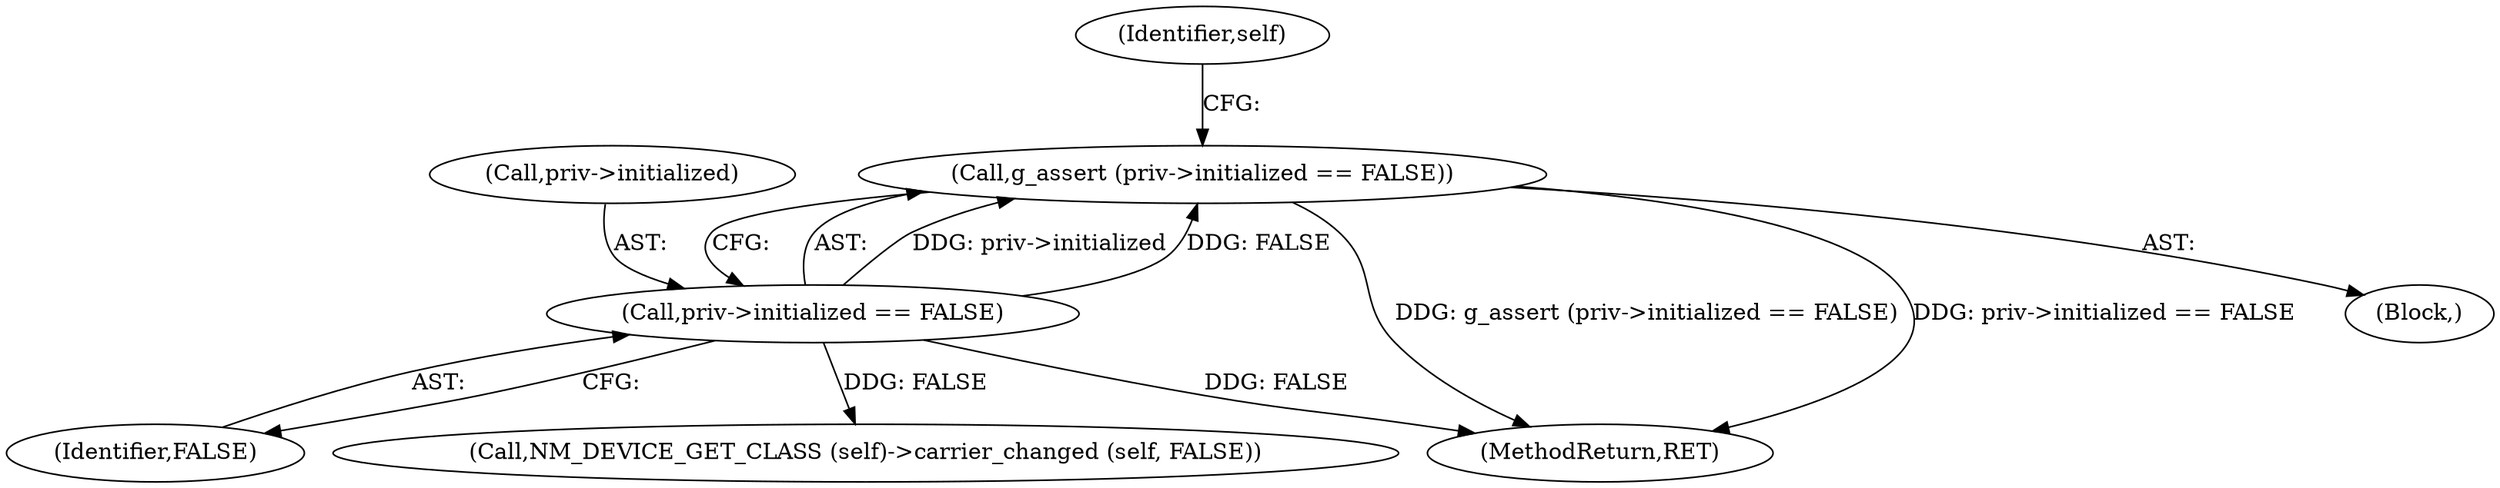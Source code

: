 digraph "0_NetworkManager_d5fc88e573fa58b93034b04d35a2454f5d28cad9@API" {
"1001166" [label="(Call,g_assert (priv->initialized == FALSE))"];
"1001167" [label="(Call,priv->initialized == FALSE)"];
"1001339" [label="(Call,NM_DEVICE_GET_CLASS (self)->carrier_changed (self, FALSE))"];
"1001160" [label="(Block,)"];
"1007368" [label="(MethodReturn,RET)"];
"1001168" [label="(Call,priv->initialized)"];
"1001166" [label="(Call,g_assert (priv->initialized == FALSE))"];
"1001167" [label="(Call,priv->initialized == FALSE)"];
"1001171" [label="(Identifier,FALSE)"];
"1001175" [label="(Identifier,self)"];
"1001166" -> "1001160"  [label="AST: "];
"1001166" -> "1001167"  [label="CFG: "];
"1001167" -> "1001166"  [label="AST: "];
"1001175" -> "1001166"  [label="CFG: "];
"1001166" -> "1007368"  [label="DDG: g_assert (priv->initialized == FALSE)"];
"1001166" -> "1007368"  [label="DDG: priv->initialized == FALSE"];
"1001167" -> "1001166"  [label="DDG: priv->initialized"];
"1001167" -> "1001166"  [label="DDG: FALSE"];
"1001167" -> "1001171"  [label="CFG: "];
"1001168" -> "1001167"  [label="AST: "];
"1001171" -> "1001167"  [label="AST: "];
"1001167" -> "1007368"  [label="DDG: FALSE"];
"1001167" -> "1001339"  [label="DDG: FALSE"];
}
